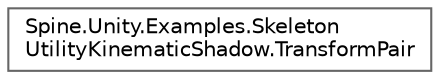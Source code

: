 digraph "类继承关系图"
{
 // LATEX_PDF_SIZE
  bgcolor="transparent";
  edge [fontname=Helvetica,fontsize=10,labelfontname=Helvetica,labelfontsize=10];
  node [fontname=Helvetica,fontsize=10,shape=box,height=0.2,width=0.4];
  rankdir="LR";
  Node0 [id="Node000000",label="Spine.Unity.Examples.Skeleton\lUtilityKinematicShadow.TransformPair",height=0.2,width=0.4,color="grey40", fillcolor="white", style="filled",URL="$struct_spine_1_1_unity_1_1_examples_1_1_skeleton_utility_kinematic_shadow_1_1_transform_pair.html",tooltip=" "];
}
